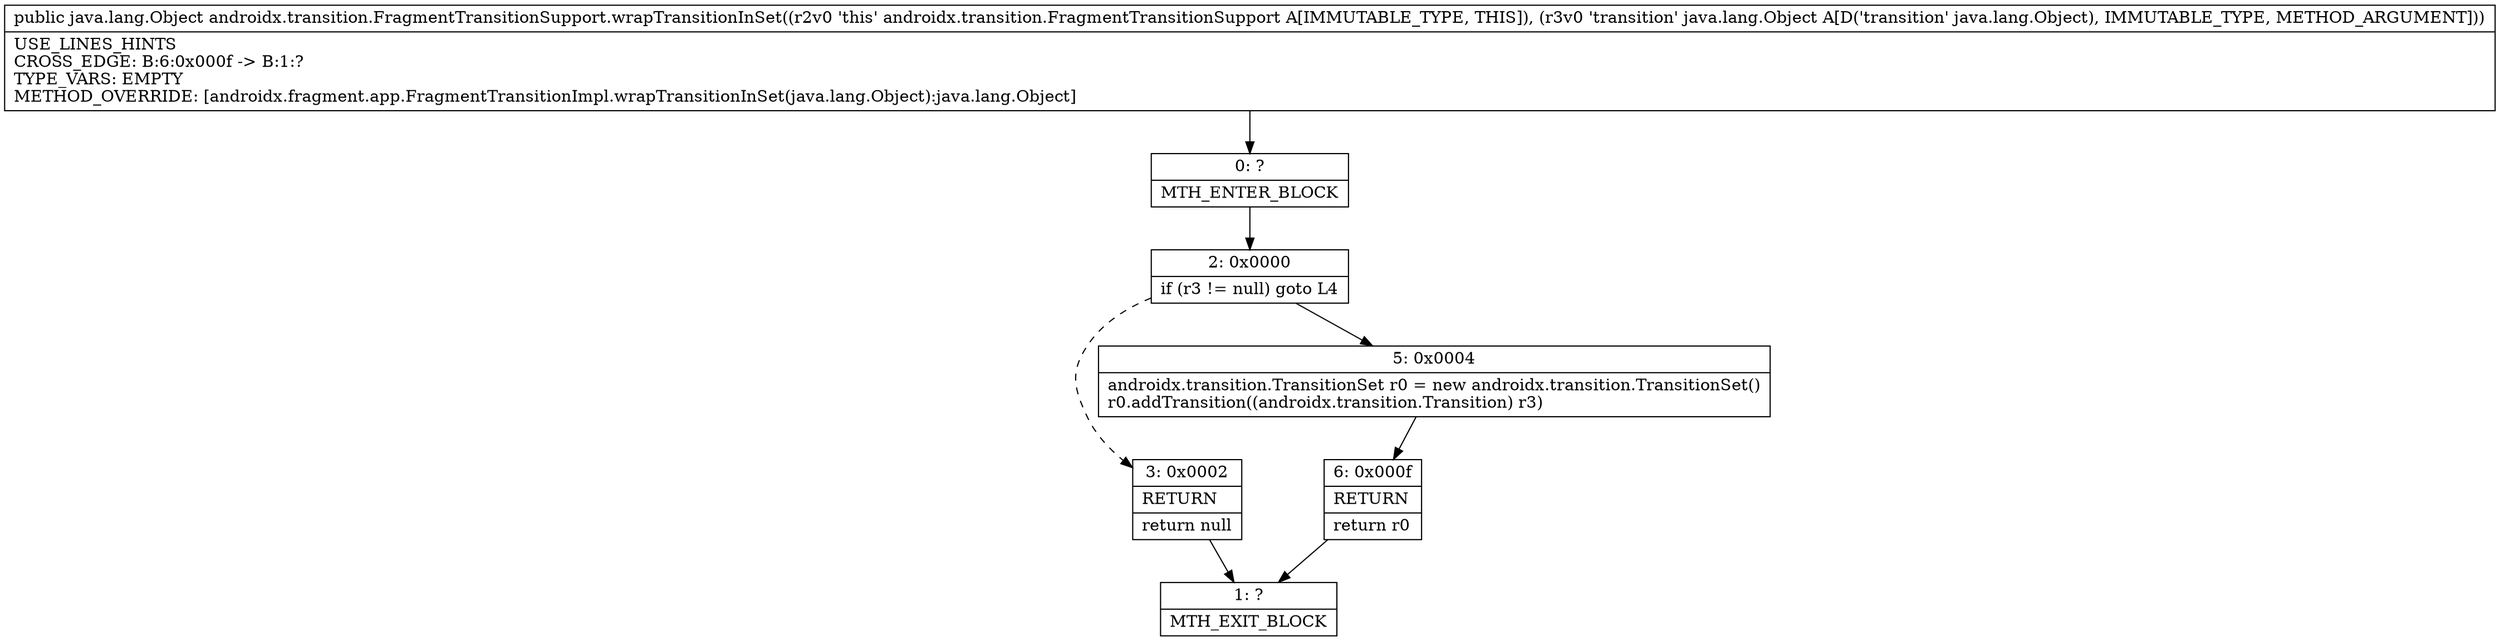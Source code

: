 digraph "CFG forandroidx.transition.FragmentTransitionSupport.wrapTransitionInSet(Ljava\/lang\/Object;)Ljava\/lang\/Object;" {
Node_0 [shape=record,label="{0\:\ ?|MTH_ENTER_BLOCK\l}"];
Node_2 [shape=record,label="{2\:\ 0x0000|if (r3 != null) goto L4\l}"];
Node_3 [shape=record,label="{3\:\ 0x0002|RETURN\l|return null\l}"];
Node_1 [shape=record,label="{1\:\ ?|MTH_EXIT_BLOCK\l}"];
Node_5 [shape=record,label="{5\:\ 0x0004|androidx.transition.TransitionSet r0 = new androidx.transition.TransitionSet()\lr0.addTransition((androidx.transition.Transition) r3)\l}"];
Node_6 [shape=record,label="{6\:\ 0x000f|RETURN\l|return r0\l}"];
MethodNode[shape=record,label="{public java.lang.Object androidx.transition.FragmentTransitionSupport.wrapTransitionInSet((r2v0 'this' androidx.transition.FragmentTransitionSupport A[IMMUTABLE_TYPE, THIS]), (r3v0 'transition' java.lang.Object A[D('transition' java.lang.Object), IMMUTABLE_TYPE, METHOD_ARGUMENT]))  | USE_LINES_HINTS\lCROSS_EDGE: B:6:0x000f \-\> B:1:?\lTYPE_VARS: EMPTY\lMETHOD_OVERRIDE: [androidx.fragment.app.FragmentTransitionImpl.wrapTransitionInSet(java.lang.Object):java.lang.Object]\l}"];
MethodNode -> Node_0;Node_0 -> Node_2;
Node_2 -> Node_3[style=dashed];
Node_2 -> Node_5;
Node_3 -> Node_1;
Node_5 -> Node_6;
Node_6 -> Node_1;
}

